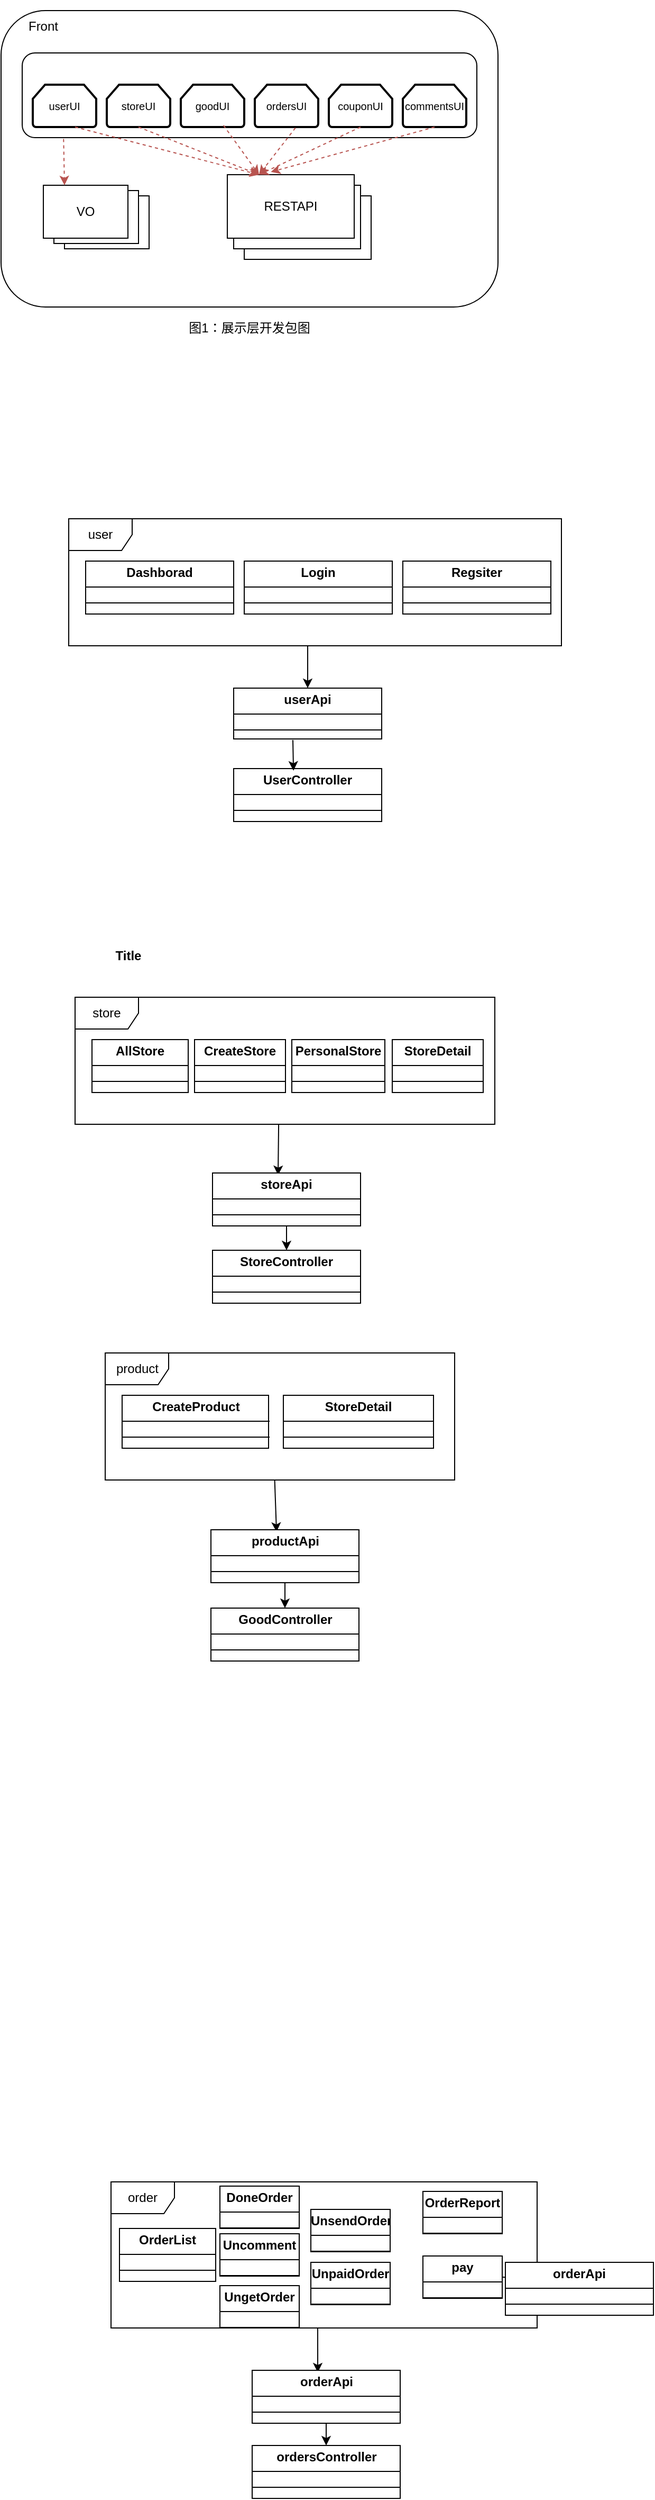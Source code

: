 <mxfile version="24.3.0" type="github">
  <diagram name="第 1 页" id="yYrWhbrZ3t7tgUM3Y8eL">
    <mxGraphModel dx="473" dy="560" grid="0" gridSize="10" guides="1" tooltips="1" connect="1" arrows="1" fold="1" page="1" pageScale="1" pageWidth="827" pageHeight="1169" math="0" shadow="0">
      <root>
        <mxCell id="0" />
        <mxCell id="1" parent="0" />
        <mxCell id="1nD3GW5rqC3OA0XDs-C--1" value="" style="rounded=1;whiteSpace=wrap;html=1;" vertex="1" parent="1">
          <mxGeometry x="200" y="300" width="470" height="280" as="geometry" />
        </mxCell>
        <mxCell id="1nD3GW5rqC3OA0XDs-C--2" value="Front" style="text;html=1;align=center;verticalAlign=middle;whiteSpace=wrap;rounded=0;" vertex="1" parent="1">
          <mxGeometry x="200" y="290" width="80" height="50" as="geometry" />
        </mxCell>
        <mxCell id="1nD3GW5rqC3OA0XDs-C--4" value="" style="rounded=1;whiteSpace=wrap;html=1;" vertex="1" parent="1">
          <mxGeometry x="220" y="340" width="430" height="80" as="geometry" />
        </mxCell>
        <mxCell id="1nD3GW5rqC3OA0XDs-C--5" value="" style="rounded=0;whiteSpace=wrap;html=1;" vertex="1" parent="1">
          <mxGeometry x="430" y="475" width="120" height="60" as="geometry" />
        </mxCell>
        <mxCell id="1nD3GW5rqC3OA0XDs-C--6" value="" style="rounded=0;whiteSpace=wrap;html=1;" vertex="1" parent="1">
          <mxGeometry x="420" y="465" width="120" height="60" as="geometry" />
        </mxCell>
        <mxCell id="1nD3GW5rqC3OA0XDs-C--7" value="" style="rounded=0;whiteSpace=wrap;html=1;" vertex="1" parent="1">
          <mxGeometry x="414" y="455" width="120" height="60" as="geometry" />
        </mxCell>
        <mxCell id="1nD3GW5rqC3OA0XDs-C--8" value="" style="rounded=0;whiteSpace=wrap;html=1;" vertex="1" parent="1">
          <mxGeometry x="260" y="475" width="80" height="50" as="geometry" />
        </mxCell>
        <mxCell id="1nD3GW5rqC3OA0XDs-C--10" value="" style="rounded=0;whiteSpace=wrap;html=1;" vertex="1" parent="1">
          <mxGeometry x="250" y="470" width="80" height="50" as="geometry" />
        </mxCell>
        <mxCell id="1nD3GW5rqC3OA0XDs-C--11" value="" style="rounded=0;whiteSpace=wrap;html=1;" vertex="1" parent="1">
          <mxGeometry x="240" y="465" width="80" height="50" as="geometry" />
        </mxCell>
        <mxCell id="1nD3GW5rqC3OA0XDs-C--12" value="VO" style="text;html=1;align=center;verticalAlign=middle;whiteSpace=wrap;rounded=0;" vertex="1" parent="1">
          <mxGeometry x="250" y="475" width="60" height="30" as="geometry" />
        </mxCell>
        <mxCell id="1nD3GW5rqC3OA0XDs-C--13" value="RESTAPI" style="text;html=1;align=center;verticalAlign=middle;whiteSpace=wrap;rounded=0;" vertex="1" parent="1">
          <mxGeometry x="444" y="470" width="60" height="30" as="geometry" />
        </mxCell>
        <mxCell id="1nD3GW5rqC3OA0XDs-C--15" value="" style="strokeWidth=2;html=1;shape=mxgraph.flowchart.loop_limit;whiteSpace=wrap;" vertex="1" parent="1">
          <mxGeometry x="230" y="370" width="60" height="40" as="geometry" />
        </mxCell>
        <mxCell id="1nD3GW5rqC3OA0XDs-C--19" value="&lt;font style=&quot;font-size: 10px;&quot;&gt;storeUI&lt;/font&gt;" style="strokeWidth=2;html=1;shape=mxgraph.flowchart.loop_limit;whiteSpace=wrap;" vertex="1" parent="1">
          <mxGeometry x="300" y="370" width="60" height="40" as="geometry" />
        </mxCell>
        <mxCell id="1nD3GW5rqC3OA0XDs-C--20" value="&lt;font style=&quot;font-size: 10px;&quot;&gt;goodUI&lt;/font&gt;" style="strokeWidth=2;html=1;shape=mxgraph.flowchart.loop_limit;whiteSpace=wrap;" vertex="1" parent="1">
          <mxGeometry x="370" y="370" width="60" height="40" as="geometry" />
        </mxCell>
        <mxCell id="1nD3GW5rqC3OA0XDs-C--21" value="&lt;font style=&quot;font-size: 10px;&quot;&gt;ordersUI&lt;/font&gt;" style="strokeWidth=2;html=1;shape=mxgraph.flowchart.loop_limit;whiteSpace=wrap;" vertex="1" parent="1">
          <mxGeometry x="440" y="370" width="60" height="40" as="geometry" />
        </mxCell>
        <mxCell id="1nD3GW5rqC3OA0XDs-C--22" value="&lt;font style=&quot;font-size: 10px;&quot;&gt;couponUI&lt;/font&gt;" style="strokeWidth=2;html=1;shape=mxgraph.flowchart.loop_limit;whiteSpace=wrap;" vertex="1" parent="1">
          <mxGeometry x="510" y="370" width="60" height="40" as="geometry" />
        </mxCell>
        <mxCell id="1nD3GW5rqC3OA0XDs-C--23" value="&lt;font style=&quot;font-size: 10px;&quot;&gt;commentsUI&lt;/font&gt;" style="strokeWidth=2;html=1;shape=mxgraph.flowchart.loop_limit;whiteSpace=wrap;" vertex="1" parent="1">
          <mxGeometry x="580" y="370" width="60" height="40" as="geometry" />
        </mxCell>
        <mxCell id="1nD3GW5rqC3OA0XDs-C--24" value="&lt;font style=&quot;font-size: 10px;&quot;&gt;userUI&lt;/font&gt;" style="text;html=1;align=center;verticalAlign=middle;whiteSpace=wrap;rounded=0;" vertex="1" parent="1">
          <mxGeometry x="230" y="375" width="60" height="30" as="geometry" />
        </mxCell>
        <mxCell id="1nD3GW5rqC3OA0XDs-C--26" value="" style="endArrow=classic;html=1;rounded=0;exitX=0.091;exitY=1.015;exitDx=0;exitDy=0;exitPerimeter=0;entryX=0.25;entryY=0;entryDx=0;entryDy=0;dashed=1;fillColor=#f8cecc;strokeColor=#b85450;" edge="1" parent="1" source="1nD3GW5rqC3OA0XDs-C--4" target="1nD3GW5rqC3OA0XDs-C--11">
          <mxGeometry width="50" height="50" relative="1" as="geometry">
            <mxPoint x="430" y="560" as="sourcePoint" />
            <mxPoint x="480" y="510" as="targetPoint" />
          </mxGeometry>
        </mxCell>
        <mxCell id="1nD3GW5rqC3OA0XDs-C--27" value="" style="endArrow=classic;html=1;rounded=0;entryX=0.25;entryY=0;entryDx=0;entryDy=0;dashed=1;fillColor=#f8cecc;strokeColor=#b85450;" edge="1" parent="1" target="1nD3GW5rqC3OA0XDs-C--7">
          <mxGeometry width="50" height="50" relative="1" as="geometry">
            <mxPoint x="270" y="410" as="sourcePoint" />
            <mxPoint x="270" y="475" as="targetPoint" />
          </mxGeometry>
        </mxCell>
        <mxCell id="1nD3GW5rqC3OA0XDs-C--28" value="" style="endArrow=classic;html=1;rounded=0;exitX=0.5;exitY=1;exitDx=0;exitDy=0;exitPerimeter=0;entryX=0.25;entryY=0;entryDx=0;entryDy=0;dashed=1;fillColor=#f8cecc;strokeColor=#b85450;" edge="1" parent="1" source="1nD3GW5rqC3OA0XDs-C--19" target="1nD3GW5rqC3OA0XDs-C--7">
          <mxGeometry width="50" height="50" relative="1" as="geometry">
            <mxPoint x="279" y="441" as="sourcePoint" />
            <mxPoint x="280" y="485" as="targetPoint" />
          </mxGeometry>
        </mxCell>
        <mxCell id="1nD3GW5rqC3OA0XDs-C--29" value="" style="endArrow=classic;html=1;rounded=0;exitX=0.673;exitY=0.96;exitDx=0;exitDy=0;exitPerimeter=0;entryX=0.25;entryY=0;entryDx=0;entryDy=0;dashed=1;fillColor=#f8cecc;strokeColor=#b85450;" edge="1" parent="1" source="1nD3GW5rqC3OA0XDs-C--20" target="1nD3GW5rqC3OA0XDs-C--7">
          <mxGeometry width="50" height="50" relative="1" as="geometry">
            <mxPoint x="289" y="451" as="sourcePoint" />
            <mxPoint x="290" y="495" as="targetPoint" />
          </mxGeometry>
        </mxCell>
        <mxCell id="1nD3GW5rqC3OA0XDs-C--30" value="" style="endArrow=classic;html=1;rounded=0;exitX=0.64;exitY=1.02;exitDx=0;exitDy=0;exitPerimeter=0;entryX=0.25;entryY=0;entryDx=0;entryDy=0;dashed=1;fillColor=#f8cecc;strokeColor=#b85450;" edge="1" parent="1" source="1nD3GW5rqC3OA0XDs-C--21" target="1nD3GW5rqC3OA0XDs-C--7">
          <mxGeometry width="50" height="50" relative="1" as="geometry">
            <mxPoint x="299" y="461" as="sourcePoint" />
            <mxPoint x="300" y="505" as="targetPoint" />
          </mxGeometry>
        </mxCell>
        <mxCell id="1nD3GW5rqC3OA0XDs-C--31" value="" style="endArrow=classic;html=1;rounded=0;exitX=0.5;exitY=1;exitDx=0;exitDy=0;exitPerimeter=0;dashed=1;fillColor=#f8cecc;strokeColor=#b85450;entryX=0.25;entryY=0;entryDx=0;entryDy=0;" edge="1" parent="1" source="1nD3GW5rqC3OA0XDs-C--22" target="1nD3GW5rqC3OA0XDs-C--7">
          <mxGeometry width="50" height="50" relative="1" as="geometry">
            <mxPoint x="309" y="471" as="sourcePoint" />
            <mxPoint x="450" y="450" as="targetPoint" />
          </mxGeometry>
        </mxCell>
        <mxCell id="1nD3GW5rqC3OA0XDs-C--32" value="" style="endArrow=classic;html=1;rounded=0;exitX=0.5;exitY=1;exitDx=0;exitDy=0;exitPerimeter=0;entryX=0.343;entryY=-0.043;entryDx=0;entryDy=0;dashed=1;fillColor=#f8cecc;strokeColor=#b85450;entryPerimeter=0;" edge="1" parent="1" source="1nD3GW5rqC3OA0XDs-C--23" target="1nD3GW5rqC3OA0XDs-C--7">
          <mxGeometry width="50" height="50" relative="1" as="geometry">
            <mxPoint x="319" y="481" as="sourcePoint" />
            <mxPoint x="320" y="525" as="targetPoint" />
          </mxGeometry>
        </mxCell>
        <mxCell id="1nD3GW5rqC3OA0XDs-C--33" value="图1：展示层开发包图" style="text;html=1;align=center;verticalAlign=middle;whiteSpace=wrap;rounded=0;" vertex="1" parent="1">
          <mxGeometry x="370" y="585" width="130" height="30" as="geometry" />
        </mxCell>
        <mxCell id="1nD3GW5rqC3OA0XDs-C--35" value="&lt;p style=&quot;margin:0px;margin-top:4px;text-align:center;&quot;&gt;&lt;b&gt;Dashborad&lt;/b&gt;&lt;/p&gt;&lt;hr size=&quot;1&quot; style=&quot;border-style:solid;&quot;&gt;&lt;div style=&quot;height:2px;&quot;&gt;&lt;/div&gt;&lt;hr size=&quot;1&quot; style=&quot;border-style:solid;&quot;&gt;&lt;div style=&quot;height:2px;&quot;&gt;&lt;/div&gt;" style="verticalAlign=top;align=left;overflow=fill;html=1;whiteSpace=wrap;" vertex="1" parent="1">
          <mxGeometry x="280" y="820" width="140" height="50" as="geometry" />
        </mxCell>
        <mxCell id="1nD3GW5rqC3OA0XDs-C--36" value="&lt;p style=&quot;margin:0px;margin-top:4px;text-align:center;&quot;&gt;&lt;b&gt;Login&lt;/b&gt;&lt;/p&gt;&lt;hr size=&quot;1&quot; style=&quot;border-style:solid;&quot;&gt;&lt;div style=&quot;height:2px;&quot;&gt;&lt;/div&gt;&lt;hr size=&quot;1&quot; style=&quot;border-style:solid;&quot;&gt;&lt;div style=&quot;height:2px;&quot;&gt;&lt;/div&gt;" style="verticalAlign=top;align=left;overflow=fill;html=1;whiteSpace=wrap;" vertex="1" parent="1">
          <mxGeometry x="430" y="820" width="140" height="50" as="geometry" />
        </mxCell>
        <mxCell id="1nD3GW5rqC3OA0XDs-C--37" value="&lt;p style=&quot;margin:0px;margin-top:4px;text-align:center;&quot;&gt;&lt;b&gt;Regsiter&lt;/b&gt;&lt;/p&gt;&lt;hr size=&quot;1&quot; style=&quot;border-style:solid;&quot;&gt;&lt;div style=&quot;height:2px;&quot;&gt;&lt;/div&gt;&lt;hr size=&quot;1&quot; style=&quot;border-style:solid;&quot;&gt;&lt;div style=&quot;height:2px;&quot;&gt;&lt;/div&gt;" style="verticalAlign=top;align=left;overflow=fill;html=1;whiteSpace=wrap;" vertex="1" parent="1">
          <mxGeometry x="580" y="820" width="140" height="50" as="geometry" />
        </mxCell>
        <mxCell id="1nD3GW5rqC3OA0XDs-C--38" value="user" style="shape=umlFrame;whiteSpace=wrap;html=1;pointerEvents=0;" vertex="1" parent="1">
          <mxGeometry x="264" y="780" width="466" height="120" as="geometry" />
        </mxCell>
        <mxCell id="1nD3GW5rqC3OA0XDs-C--39" value="" style="endArrow=classic;html=1;rounded=0;exitX=0.485;exitY=1;exitDx=0;exitDy=0;exitPerimeter=0;" edge="1" parent="1" source="1nD3GW5rqC3OA0XDs-C--38">
          <mxGeometry width="50" height="50" relative="1" as="geometry">
            <mxPoint x="470" y="930" as="sourcePoint" />
            <mxPoint x="490" y="940" as="targetPoint" />
          </mxGeometry>
        </mxCell>
        <mxCell id="1nD3GW5rqC3OA0XDs-C--40" value="&lt;p style=&quot;margin:0px;margin-top:4px;text-align:center;&quot;&gt;&lt;b&gt;userApi&lt;/b&gt;&lt;/p&gt;&lt;hr size=&quot;1&quot; style=&quot;border-style:solid;&quot;&gt;&lt;div style=&quot;height:2px;&quot;&gt;&lt;/div&gt;&lt;hr size=&quot;1&quot; style=&quot;border-style:solid;&quot;&gt;&lt;div style=&quot;height:2px;&quot;&gt;&lt;/div&gt;" style="verticalAlign=top;align=left;overflow=fill;html=1;whiteSpace=wrap;" vertex="1" parent="1">
          <mxGeometry x="420" y="940" width="140" height="48" as="geometry" />
        </mxCell>
        <mxCell id="1nD3GW5rqC3OA0XDs-C--43" value="Title" style="text;align=center;fontStyle=1;verticalAlign=middle;spacingLeft=3;spacingRight=3;strokeColor=none;rotatable=0;points=[[0,0.5],[1,0.5]];portConstraint=eastwest;html=1;" vertex="1" parent="1">
          <mxGeometry x="280" y="1180" width="80" height="26" as="geometry" />
        </mxCell>
        <mxCell id="1nD3GW5rqC3OA0XDs-C--50" value="&lt;p style=&quot;margin:0px;margin-top:4px;text-align:center;&quot;&gt;&lt;b&gt;AllStore&lt;/b&gt;&lt;/p&gt;&lt;hr size=&quot;1&quot; style=&quot;border-style:solid;&quot;&gt;&lt;div style=&quot;height:2px;&quot;&gt;&lt;/div&gt;&lt;hr size=&quot;1&quot; style=&quot;border-style:solid;&quot;&gt;&lt;div style=&quot;height:2px;&quot;&gt;&lt;/div&gt;" style="verticalAlign=top;align=left;overflow=fill;html=1;whiteSpace=wrap;" vertex="1" parent="1">
          <mxGeometry x="286" y="1272" width="91" height="50" as="geometry" />
        </mxCell>
        <mxCell id="1nD3GW5rqC3OA0XDs-C--51" value="&lt;p style=&quot;margin:0px;margin-top:4px;text-align:center;&quot;&gt;&lt;b&gt;CreateStore&lt;/b&gt;&lt;/p&gt;&lt;hr size=&quot;1&quot; style=&quot;border-style:solid;&quot;&gt;&lt;div style=&quot;height:2px;&quot;&gt;&lt;/div&gt;&lt;hr size=&quot;1&quot; style=&quot;border-style:solid;&quot;&gt;&lt;div style=&quot;height:2px;&quot;&gt;&lt;/div&gt;" style="verticalAlign=top;align=left;overflow=fill;html=1;whiteSpace=wrap;" vertex="1" parent="1">
          <mxGeometry x="383" y="1272" width="86" height="50" as="geometry" />
        </mxCell>
        <mxCell id="1nD3GW5rqC3OA0XDs-C--52" value="&lt;p style=&quot;margin:0px;margin-top:4px;text-align:center;&quot;&gt;&lt;b&gt;PersonalStore&lt;/b&gt;&lt;/p&gt;&lt;hr size=&quot;1&quot; style=&quot;border-style:solid;&quot;&gt;&lt;div style=&quot;height:2px;&quot;&gt;&lt;/div&gt;&lt;hr size=&quot;1&quot; style=&quot;border-style:solid;&quot;&gt;&lt;div style=&quot;height:2px;&quot;&gt;&lt;/div&gt;" style="verticalAlign=top;align=left;overflow=fill;html=1;whiteSpace=wrap;" vertex="1" parent="1">
          <mxGeometry x="475" y="1272" width="88" height="50" as="geometry" />
        </mxCell>
        <mxCell id="1nD3GW5rqC3OA0XDs-C--53" value="store" style="shape=umlFrame;whiteSpace=wrap;html=1;pointerEvents=0;" vertex="1" parent="1">
          <mxGeometry x="270" y="1232" width="397" height="120" as="geometry" />
        </mxCell>
        <mxCell id="1nD3GW5rqC3OA0XDs-C--54" value="" style="endArrow=classic;html=1;rounded=0;exitX=0.485;exitY=1;exitDx=0;exitDy=0;exitPerimeter=0;entryX=0.443;entryY=0.04;entryDx=0;entryDy=0;entryPerimeter=0;" edge="1" parent="1" source="1nD3GW5rqC3OA0XDs-C--53" target="1nD3GW5rqC3OA0XDs-C--55">
          <mxGeometry width="50" height="50" relative="1" as="geometry">
            <mxPoint x="476" y="1382" as="sourcePoint" />
            <mxPoint x="496" y="1392" as="targetPoint" />
          </mxGeometry>
        </mxCell>
        <mxCell id="1nD3GW5rqC3OA0XDs-C--62" value="" style="edgeStyle=orthogonalEdgeStyle;rounded=0;orthogonalLoop=1;jettySize=auto;html=1;" edge="1" parent="1" source="1nD3GW5rqC3OA0XDs-C--55" target="1nD3GW5rqC3OA0XDs-C--61">
          <mxGeometry relative="1" as="geometry" />
        </mxCell>
        <mxCell id="1nD3GW5rqC3OA0XDs-C--55" value="&lt;p style=&quot;margin:0px;margin-top:4px;text-align:center;&quot;&gt;&lt;b&gt;storeApi&lt;/b&gt;&lt;/p&gt;&lt;hr size=&quot;1&quot; style=&quot;border-style:solid;&quot;&gt;&lt;div style=&quot;height:2px;&quot;&gt;&lt;/div&gt;&lt;hr size=&quot;1&quot; style=&quot;border-style:solid;&quot;&gt;&lt;div style=&quot;height:2px;&quot;&gt;&lt;/div&gt;" style="verticalAlign=top;align=left;overflow=fill;html=1;whiteSpace=wrap;" vertex="1" parent="1">
          <mxGeometry x="400" y="1398" width="140" height="50" as="geometry" />
        </mxCell>
        <mxCell id="1nD3GW5rqC3OA0XDs-C--56" value="&lt;p style=&quot;margin:0px;margin-top:4px;text-align:center;&quot;&gt;&lt;b&gt;StoreDetail&lt;/b&gt;&lt;/p&gt;&lt;hr size=&quot;1&quot; style=&quot;border-style:solid;&quot;&gt;&lt;div style=&quot;height:2px;&quot;&gt;&lt;/div&gt;&lt;hr size=&quot;1&quot; style=&quot;border-style:solid;&quot;&gt;&lt;div style=&quot;height:2px;&quot;&gt;&lt;/div&gt;" style="verticalAlign=top;align=left;overflow=fill;html=1;whiteSpace=wrap;" vertex="1" parent="1">
          <mxGeometry x="570" y="1272" width="86" height="50" as="geometry" />
        </mxCell>
        <mxCell id="1nD3GW5rqC3OA0XDs-C--58" value="&lt;p style=&quot;margin:0px;margin-top:4px;text-align:center;&quot;&gt;&lt;b&gt;UserController&lt;/b&gt;&lt;/p&gt;&lt;hr size=&quot;1&quot; style=&quot;border-style:solid;&quot;&gt;&lt;div style=&quot;height:2px;&quot;&gt;&lt;/div&gt;&lt;hr size=&quot;1&quot; style=&quot;border-style:solid;&quot;&gt;&lt;div style=&quot;height:2px;&quot;&gt;&lt;/div&gt;" style="verticalAlign=top;align=left;overflow=fill;html=1;whiteSpace=wrap;" vertex="1" parent="1">
          <mxGeometry x="420" y="1016" width="140" height="50" as="geometry" />
        </mxCell>
        <mxCell id="1nD3GW5rqC3OA0XDs-C--59" value="" style="endArrow=classic;html=1;rounded=0;entryX=0.404;entryY=0.04;entryDx=0;entryDy=0;entryPerimeter=0;" edge="1" parent="1" target="1nD3GW5rqC3OA0XDs-C--58">
          <mxGeometry width="50" height="50" relative="1" as="geometry">
            <mxPoint x="476" y="989" as="sourcePoint" />
            <mxPoint x="526" y="939" as="targetPoint" />
          </mxGeometry>
        </mxCell>
        <mxCell id="1nD3GW5rqC3OA0XDs-C--61" value="&lt;p style=&quot;margin:0px;margin-top:4px;text-align:center;&quot;&gt;&lt;b&gt;StoreController&lt;/b&gt;&lt;/p&gt;&lt;hr size=&quot;1&quot; style=&quot;border-style:solid;&quot;&gt;&lt;div style=&quot;height:2px;&quot;&gt;&lt;/div&gt;&lt;hr size=&quot;1&quot; style=&quot;border-style:solid;&quot;&gt;&lt;div style=&quot;height:2px;&quot;&gt;&lt;/div&gt;" style="verticalAlign=top;align=left;overflow=fill;html=1;whiteSpace=wrap;" vertex="1" parent="1">
          <mxGeometry x="400" y="1471" width="140" height="50" as="geometry" />
        </mxCell>
        <mxCell id="1nD3GW5rqC3OA0XDs-C--71" value="&lt;p style=&quot;margin:0px;margin-top:4px;text-align:center;&quot;&gt;&lt;b&gt;CreateProduct&lt;/b&gt;&lt;/p&gt;&lt;hr size=&quot;1&quot; style=&quot;border-style:solid;&quot;&gt;&lt;div style=&quot;height:2px;&quot;&gt;&lt;/div&gt;&lt;hr size=&quot;1&quot; style=&quot;border-style:solid;&quot;&gt;&lt;div style=&quot;height:2px;&quot;&gt;&lt;/div&gt;" style="verticalAlign=top;align=left;overflow=fill;html=1;whiteSpace=wrap;" vertex="1" parent="1">
          <mxGeometry x="314.5" y="1608" width="138.5" height="50" as="geometry" />
        </mxCell>
        <mxCell id="1nD3GW5rqC3OA0XDs-C--74" value="product" style="shape=umlFrame;whiteSpace=wrap;html=1;pointerEvents=0;" vertex="1" parent="1">
          <mxGeometry x="298.5" y="1568" width="330.5" height="120" as="geometry" />
        </mxCell>
        <mxCell id="1nD3GW5rqC3OA0XDs-C--75" value="" style="endArrow=classic;html=1;rounded=0;exitX=0.485;exitY=1;exitDx=0;exitDy=0;exitPerimeter=0;entryX=0.443;entryY=0.04;entryDx=0;entryDy=0;entryPerimeter=0;" edge="1" parent="1" source="1nD3GW5rqC3OA0XDs-C--74" target="1nD3GW5rqC3OA0XDs-C--77">
          <mxGeometry width="50" height="50" relative="1" as="geometry">
            <mxPoint x="504.5" y="1718" as="sourcePoint" />
            <mxPoint x="524.5" y="1728" as="targetPoint" />
          </mxGeometry>
        </mxCell>
        <mxCell id="1nD3GW5rqC3OA0XDs-C--76" value="" style="edgeStyle=orthogonalEdgeStyle;rounded=0;orthogonalLoop=1;jettySize=auto;html=1;" edge="1" parent="1" source="1nD3GW5rqC3OA0XDs-C--77" target="1nD3GW5rqC3OA0XDs-C--79">
          <mxGeometry relative="1" as="geometry" />
        </mxCell>
        <mxCell id="1nD3GW5rqC3OA0XDs-C--77" value="&lt;p style=&quot;margin:0px;margin-top:4px;text-align:center;&quot;&gt;&lt;b&gt;productApi&lt;/b&gt;&lt;/p&gt;&lt;hr size=&quot;1&quot; style=&quot;border-style:solid;&quot;&gt;&lt;div style=&quot;height:2px;&quot;&gt;&lt;/div&gt;&lt;hr size=&quot;1&quot; style=&quot;border-style:solid;&quot;&gt;&lt;div style=&quot;height:2px;&quot;&gt;&lt;/div&gt;" style="verticalAlign=top;align=left;overflow=fill;html=1;whiteSpace=wrap;" vertex="1" parent="1">
          <mxGeometry x="398.5" y="1735" width="140" height="50" as="geometry" />
        </mxCell>
        <mxCell id="1nD3GW5rqC3OA0XDs-C--78" value="&lt;p style=&quot;margin:0px;margin-top:4px;text-align:center;&quot;&gt;&lt;b&gt;StoreDetail&lt;/b&gt;&lt;/p&gt;&lt;hr size=&quot;1&quot; style=&quot;border-style:solid;&quot;&gt;&lt;div style=&quot;height:2px;&quot;&gt;&lt;/div&gt;&lt;hr size=&quot;1&quot; style=&quot;border-style:solid;&quot;&gt;&lt;div style=&quot;height:2px;&quot;&gt;&lt;/div&gt;" style="verticalAlign=top;align=left;overflow=fill;html=1;whiteSpace=wrap;" vertex="1" parent="1">
          <mxGeometry x="467" y="1608" width="142" height="50" as="geometry" />
        </mxCell>
        <mxCell id="1nD3GW5rqC3OA0XDs-C--79" value="&lt;p style=&quot;margin:0px;margin-top:4px;text-align:center;&quot;&gt;&lt;b&gt;GoodController&lt;/b&gt;&lt;/p&gt;&lt;hr size=&quot;1&quot; style=&quot;border-style:solid;&quot;&gt;&lt;div style=&quot;height:2px;&quot;&gt;&lt;/div&gt;&lt;hr size=&quot;1&quot; style=&quot;border-style:solid;&quot;&gt;&lt;div style=&quot;height:2px;&quot;&gt;&lt;/div&gt;" style="verticalAlign=top;align=left;overflow=fill;html=1;whiteSpace=wrap;" vertex="1" parent="1">
          <mxGeometry x="398.5" y="1809" width="140" height="50" as="geometry" />
        </mxCell>
        <mxCell id="1nD3GW5rqC3OA0XDs-C--80" value="&lt;p style=&quot;margin:0px;margin-top:4px;text-align:center;&quot;&gt;&lt;b&gt;OrderList&lt;/b&gt;&lt;/p&gt;&lt;hr size=&quot;1&quot; style=&quot;border-style:solid;&quot;&gt;&lt;div style=&quot;height:2px;&quot;&gt;&lt;/div&gt;&lt;hr size=&quot;1&quot; style=&quot;border-style:solid;&quot;&gt;&lt;div style=&quot;height:2px;&quot;&gt;&lt;/div&gt;" style="verticalAlign=top;align=left;overflow=fill;html=1;whiteSpace=wrap;" vertex="1" parent="1">
          <mxGeometry x="312" y="2395" width="91" height="50" as="geometry" />
        </mxCell>
        <mxCell id="1nD3GW5rqC3OA0XDs-C--81" value="&lt;p style=&quot;margin:0px;margin-top:4px;text-align:center;&quot;&gt;&lt;b&gt;DoneOrder&lt;/b&gt;&lt;/p&gt;&lt;hr size=&quot;1&quot; style=&quot;border-style:solid;&quot;&gt;&lt;div style=&quot;height:2px;&quot;&gt;&lt;/div&gt;&lt;hr size=&quot;1&quot; style=&quot;border-style:solid;&quot;&gt;&lt;div style=&quot;height:2px;&quot;&gt;&lt;/div&gt;" style="verticalAlign=top;align=left;overflow=fill;html=1;whiteSpace=wrap;" vertex="1" parent="1">
          <mxGeometry x="407" y="2355" width="75" height="40" as="geometry" />
        </mxCell>
        <mxCell id="1nD3GW5rqC3OA0XDs-C--83" value="order" style="shape=umlFrame;whiteSpace=wrap;html=1;pointerEvents=0;" vertex="1" parent="1">
          <mxGeometry x="304" y="2351" width="403" height="138" as="geometry" />
        </mxCell>
        <mxCell id="1nD3GW5rqC3OA0XDs-C--84" value="" style="endArrow=classic;html=1;rounded=0;exitX=0.485;exitY=1;exitDx=0;exitDy=0;exitPerimeter=0;entryX=0.443;entryY=0.04;entryDx=0;entryDy=0;entryPerimeter=0;" edge="1" parent="1" source="1nD3GW5rqC3OA0XDs-C--83" target="1nD3GW5rqC3OA0XDs-C--86">
          <mxGeometry width="50" height="50" relative="1" as="geometry">
            <mxPoint x="516" y="2519" as="sourcePoint" />
            <mxPoint x="536" y="2529" as="targetPoint" />
          </mxGeometry>
        </mxCell>
        <mxCell id="1nD3GW5rqC3OA0XDs-C--85" value="" style="edgeStyle=orthogonalEdgeStyle;rounded=0;orthogonalLoop=1;jettySize=auto;html=1;" edge="1" parent="1" source="1nD3GW5rqC3OA0XDs-C--86" target="1nD3GW5rqC3OA0XDs-C--88">
          <mxGeometry relative="1" as="geometry" />
        </mxCell>
        <mxCell id="1nD3GW5rqC3OA0XDs-C--86" value="&lt;p style=&quot;margin:0px;margin-top:4px;text-align:center;&quot;&gt;&lt;b&gt;orderApi&lt;/b&gt;&lt;/p&gt;&lt;hr size=&quot;1&quot; style=&quot;border-style:solid;&quot;&gt;&lt;div style=&quot;height:2px;&quot;&gt;&lt;/div&gt;&lt;hr size=&quot;1&quot; style=&quot;border-style:solid;&quot;&gt;&lt;div style=&quot;height:2px;&quot;&gt;&lt;/div&gt;" style="verticalAlign=top;align=left;overflow=fill;html=1;whiteSpace=wrap;" vertex="1" parent="1">
          <mxGeometry x="437.5" y="2529" width="140" height="50" as="geometry" />
        </mxCell>
        <mxCell id="1nD3GW5rqC3OA0XDs-C--88" value="&lt;p style=&quot;margin:0px;margin-top:4px;text-align:center;&quot;&gt;&lt;b&gt;ordersController&lt;/b&gt;&lt;/p&gt;&lt;hr size=&quot;1&quot; style=&quot;border-style:solid;&quot;&gt;&lt;div style=&quot;height:2px;&quot;&gt;&lt;/div&gt;&lt;hr size=&quot;1&quot; style=&quot;border-style:solid;&quot;&gt;&lt;div style=&quot;height:2px;&quot;&gt;&lt;/div&gt;" style="verticalAlign=top;align=left;overflow=fill;html=1;whiteSpace=wrap;" vertex="1" parent="1">
          <mxGeometry x="437.5" y="2600" width="140" height="50" as="geometry" />
        </mxCell>
        <mxCell id="1nD3GW5rqC3OA0XDs-C--89" value="&lt;p style=&quot;margin:0px;margin-top:4px;text-align:center;&quot;&gt;&lt;b&gt;Uncomment&lt;/b&gt;&lt;/p&gt;&lt;hr size=&quot;1&quot; style=&quot;border-style:solid;&quot;&gt;&lt;div style=&quot;height:2px;&quot;&gt;&lt;/div&gt;&lt;hr size=&quot;1&quot; style=&quot;border-style:solid;&quot;&gt;&lt;div style=&quot;height:2px;&quot;&gt;&lt;/div&gt;" style="verticalAlign=top;align=left;overflow=fill;html=1;whiteSpace=wrap;" vertex="1" parent="1">
          <mxGeometry x="407" y="2400" width="75" height="40" as="geometry" />
        </mxCell>
        <mxCell id="1nD3GW5rqC3OA0XDs-C--90" value="&lt;p style=&quot;margin:0px;margin-top:4px;text-align:center;&quot;&gt;&lt;b&gt;UnpaidOrder&lt;/b&gt;&lt;/p&gt;&lt;hr size=&quot;1&quot; style=&quot;border-style:solid;&quot;&gt;&lt;div style=&quot;height:2px;&quot;&gt;&lt;/div&gt;&lt;hr size=&quot;1&quot; style=&quot;border-style:solid;&quot;&gt;&lt;div style=&quot;height:2px;&quot;&gt;&lt;/div&gt;" style="verticalAlign=top;align=left;overflow=fill;html=1;whiteSpace=wrap;" vertex="1" parent="1">
          <mxGeometry x="493" y="2427" width="75" height="40" as="geometry" />
        </mxCell>
        <mxCell id="1nD3GW5rqC3OA0XDs-C--91" value="&lt;p style=&quot;margin:0px;margin-top:4px;text-align:center;&quot;&gt;&lt;b&gt;UngetOrder&lt;/b&gt;&lt;/p&gt;&lt;hr size=&quot;1&quot; style=&quot;border-style:solid;&quot;&gt;&lt;div style=&quot;height:2px;&quot;&gt;&lt;/div&gt;&lt;hr size=&quot;1&quot; style=&quot;border-style:solid;&quot;&gt;&lt;div style=&quot;height:2px;&quot;&gt;&lt;/div&gt;" style="verticalAlign=top;align=left;overflow=fill;html=1;whiteSpace=wrap;" vertex="1" parent="1">
          <mxGeometry x="407" y="2449" width="75" height="40" as="geometry" />
        </mxCell>
        <mxCell id="1nD3GW5rqC3OA0XDs-C--92" value="&lt;p style=&quot;margin:0px;margin-top:4px;text-align:center;&quot;&gt;&lt;b&gt;UnsendOrder&lt;/b&gt;&lt;/p&gt;&lt;hr size=&quot;1&quot; style=&quot;border-style:solid;&quot;&gt;&lt;div style=&quot;height:2px;&quot;&gt;&lt;/div&gt;&lt;hr size=&quot;1&quot; style=&quot;border-style:solid;&quot;&gt;&lt;div style=&quot;height:2px;&quot;&gt;&lt;/div&gt;" style="verticalAlign=top;align=left;overflow=fill;html=1;whiteSpace=wrap;" vertex="1" parent="1">
          <mxGeometry x="493" y="2377" width="75" height="40" as="geometry" />
        </mxCell>
        <mxCell id="1nD3GW5rqC3OA0XDs-C--93" value="&lt;p style=&quot;margin:0px;margin-top:4px;text-align:center;&quot;&gt;&lt;b&gt;OrderReport&lt;/b&gt;&lt;/p&gt;&lt;hr size=&quot;1&quot; style=&quot;border-style:solid;&quot;&gt;&lt;div style=&quot;height:2px;&quot;&gt;&lt;/div&gt;&lt;hr size=&quot;1&quot; style=&quot;border-style:solid;&quot;&gt;&lt;div style=&quot;height:2px;&quot;&gt;&lt;/div&gt;" style="verticalAlign=top;align=left;overflow=fill;html=1;whiteSpace=wrap;" vertex="1" parent="1">
          <mxGeometry x="599" y="2360" width="75" height="40" as="geometry" />
        </mxCell>
        <mxCell id="1nD3GW5rqC3OA0XDs-C--94" value="&lt;p style=&quot;margin:0px;margin-top:4px;text-align:center;&quot;&gt;&lt;b&gt;pay&lt;/b&gt;&lt;/p&gt;&lt;hr size=&quot;1&quot; style=&quot;border-style:solid;&quot;&gt;&lt;div style=&quot;height:2px;&quot;&gt;&lt;/div&gt;&lt;hr size=&quot;1&quot; style=&quot;border-style:solid;&quot;&gt;&lt;div style=&quot;height:2px;&quot;&gt;&lt;/div&gt;" style="verticalAlign=top;align=left;overflow=fill;html=1;whiteSpace=wrap;" vertex="1" parent="1">
          <mxGeometry x="599" y="2421" width="75" height="40" as="geometry" />
        </mxCell>
        <mxCell id="1nD3GW5rqC3OA0XDs-C--96" value="" style="endArrow=classic;html=1;rounded=0;exitX=1;exitY=0.5;exitDx=0;exitDy=0;" edge="1" parent="1" source="1nD3GW5rqC3OA0XDs-C--94">
          <mxGeometry width="50" height="50" relative="1" as="geometry">
            <mxPoint x="561" y="2562" as="sourcePoint" />
            <mxPoint x="733" y="2444" as="targetPoint" />
          </mxGeometry>
        </mxCell>
        <mxCell id="1nD3GW5rqC3OA0XDs-C--98" value="&lt;p style=&quot;margin:0px;margin-top:4px;text-align:center;&quot;&gt;&lt;b&gt;orderApi&lt;/b&gt;&lt;/p&gt;&lt;hr size=&quot;1&quot; style=&quot;border-style:solid;&quot;&gt;&lt;div style=&quot;height:2px;&quot;&gt;&lt;/div&gt;&lt;hr size=&quot;1&quot; style=&quot;border-style:solid;&quot;&gt;&lt;div style=&quot;height:2px;&quot;&gt;&lt;/div&gt;" style="verticalAlign=top;align=left;overflow=fill;html=1;whiteSpace=wrap;" vertex="1" parent="1">
          <mxGeometry x="677" y="2427" width="140" height="50" as="geometry" />
        </mxCell>
      </root>
    </mxGraphModel>
  </diagram>
</mxfile>
